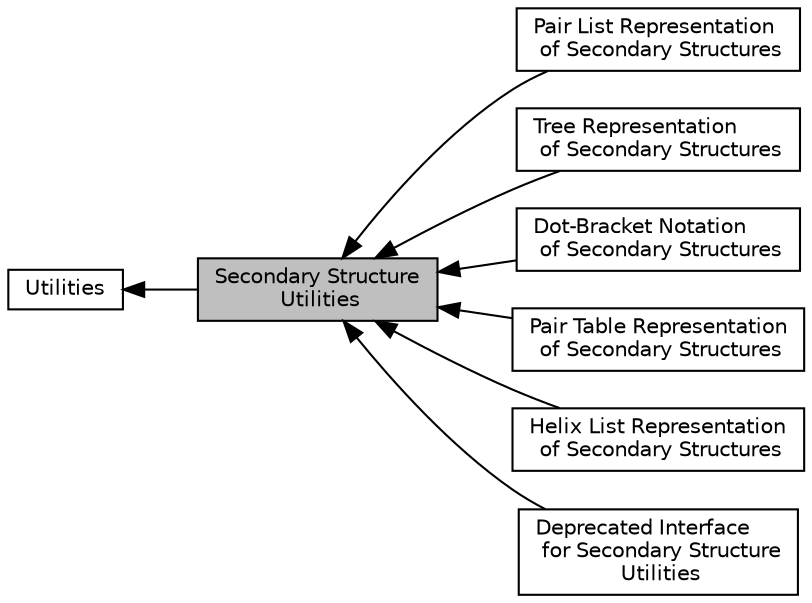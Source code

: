 digraph "Secondary Structure Utilities"
{
  bgcolor="transparent";
  edge [fontname="Helvetica",fontsize="10",labelfontname="Helvetica",labelfontsize="10"];
  node [fontname="Helvetica",fontsize="10",shape=box];
  rankdir=LR;
  Node4 [label="Pair List Representation\l of Secondary Structures",height=0.2,width=0.4,color="black",URL="$group__struct__utils__plist.html",tooltip=" "];
  Node6 [label="Tree Representation\l of Secondary Structures",height=0.2,width=0.4,color="black",URL="$group__struct__utils__tree.html",tooltip=" "];
  Node2 [label="Dot-Bracket Notation\l of Secondary Structures",height=0.2,width=0.4,color="black",URL="$group__struct__utils__dot__bracket.html",tooltip=" "];
  Node0 [label="Secondary Structure\l Utilities",height=0.2,width=0.4,color="black", fillcolor="grey75", style="filled", fontcolor="black",tooltip="Functions to create, parse, convert, manipulate, and compare secondary structure representations."];
  Node3 [label="Pair Table Representation\l of Secondary Structures",height=0.2,width=0.4,color="black",URL="$group__struct__utils__pair__table.html",tooltip=" "];
  Node1 [label="Utilities",height=0.2,width=0.4,color="black",URL="$group__utils.html",tooltip=" "];
  Node5 [label="Helix List Representation\l of Secondary Structures",height=0.2,width=0.4,color="black",URL="$group__struct__utils__helix__list.html",tooltip=" "];
  Node7 [label="Deprecated Interface\l for Secondary Structure\l Utilities",height=0.2,width=0.4,color="black",URL="$group__struct__utils__deprecated.html",tooltip=" "];
  Node1->Node0 [shape=plaintext, dir="back", style="solid"];
  Node0->Node2 [shape=plaintext, dir="back", style="solid"];
  Node0->Node3 [shape=plaintext, dir="back", style="solid"];
  Node0->Node4 [shape=plaintext, dir="back", style="solid"];
  Node0->Node5 [shape=plaintext, dir="back", style="solid"];
  Node0->Node6 [shape=plaintext, dir="back", style="solid"];
  Node0->Node7 [shape=plaintext, dir="back", style="solid"];
}
